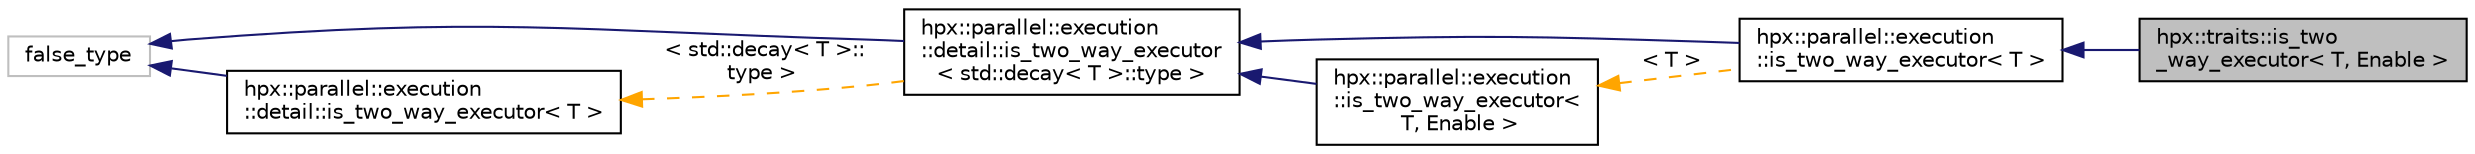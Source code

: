 digraph "hpx::traits::is_two_way_executor&lt; T, Enable &gt;"
{
  edge [fontname="Helvetica",fontsize="10",labelfontname="Helvetica",labelfontsize="10"];
  node [fontname="Helvetica",fontsize="10",shape=record];
  rankdir="LR";
  Node0 [label="hpx::traits::is_two\l_way_executor\< T, Enable \>",height=0.2,width=0.4,color="black", fillcolor="grey75", style="filled", fontcolor="black"];
  Node1 -> Node0 [dir="back",color="midnightblue",fontsize="10",style="solid",fontname="Helvetica"];
  Node1 [label="hpx::parallel::execution\l::is_two_way_executor\< T \>",height=0.2,width=0.4,color="black", fillcolor="white", style="filled",URL="$df/d3c/structhpx_1_1parallel_1_1execution_1_1is__two__way__executor.html"];
  Node2 -> Node1 [dir="back",color="midnightblue",fontsize="10",style="solid",fontname="Helvetica"];
  Node2 [label="hpx::parallel::execution\l::detail::is_two_way_executor\l\< std::decay\< T \>::type \>",height=0.2,width=0.4,color="black", fillcolor="white", style="filled",URL="$d2/daa/structhpx_1_1parallel_1_1execution_1_1detail_1_1is__two__way__executor.html"];
  Node3 -> Node2 [dir="back",color="midnightblue",fontsize="10",style="solid",fontname="Helvetica"];
  Node3 [label="false_type",height=0.2,width=0.4,color="grey75", fillcolor="white", style="filled"];
  Node4 -> Node2 [dir="back",color="orange",fontsize="10",style="dashed",label=" \< std::decay\< T \>::\ltype \>" ,fontname="Helvetica"];
  Node4 [label="hpx::parallel::execution\l::detail::is_two_way_executor\< T \>",height=0.2,width=0.4,color="black", fillcolor="white", style="filled",URL="$d2/daa/structhpx_1_1parallel_1_1execution_1_1detail_1_1is__two__way__executor.html"];
  Node3 -> Node4 [dir="back",color="midnightblue",fontsize="10",style="solid",fontname="Helvetica"];
  Node5 -> Node1 [dir="back",color="orange",fontsize="10",style="dashed",label=" \< T \>" ,fontname="Helvetica"];
  Node5 [label="hpx::parallel::execution\l::is_two_way_executor\<\l T, Enable \>",height=0.2,width=0.4,color="black", fillcolor="white", style="filled",URL="$df/d3c/structhpx_1_1parallel_1_1execution_1_1is__two__way__executor.html"];
  Node2 -> Node5 [dir="back",color="midnightblue",fontsize="10",style="solid",fontname="Helvetica"];
}
